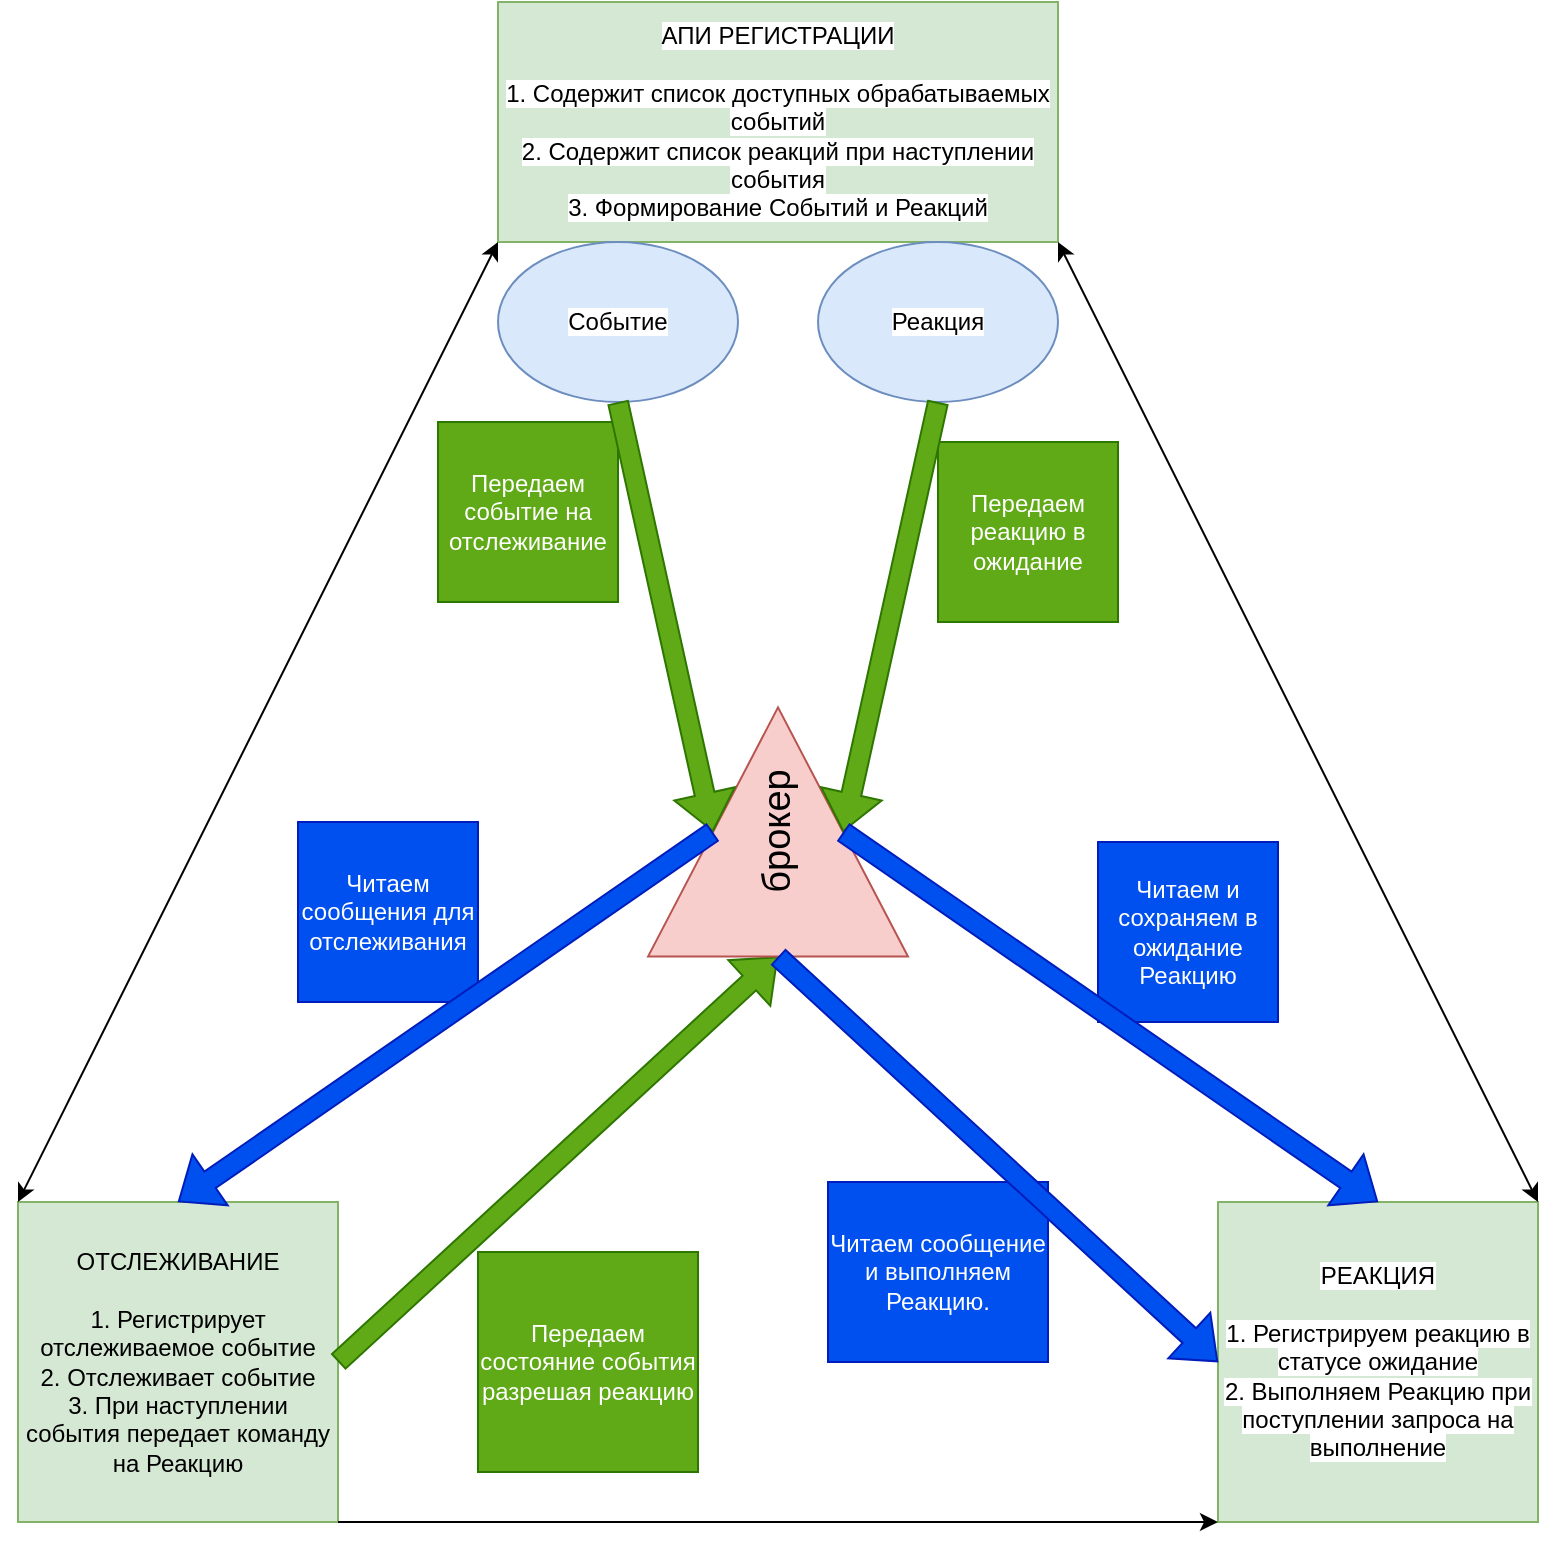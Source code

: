 <mxfile version="16.5.1" type="device" pages="2"><diagram id="Ajz_NdzMeA2fBde56Quy" name="GeneralScheme"><mxGraphModel dx="1088" dy="891" grid="1" gridSize="10" guides="1" tooltips="1" connect="1" arrows="1" fold="1" page="1" pageScale="1" pageWidth="850" pageHeight="1100" math="0" shadow="0"><root><mxCell id="0"/><mxCell id="1" parent="0"/><mxCell id="5z1LI2eh-l5vAGbPfDL9-1" value="&lt;font color=&quot;#000000&quot; style=&quot;background-color: rgb(255 , 255 , 255)&quot;&gt;АПИ РЕГИСТРАЦИИ&lt;br&gt;&lt;br&gt;1. Содержит список доступных обрабатываемых событий&lt;br&gt;2. Содержит список реакций при наступлении события&lt;br&gt;3. Формирование Событий и Реакций&lt;/font&gt;" style="rounded=0;whiteSpace=wrap;html=1;fillColor=#d5e8d4;strokeColor=#82b366;" parent="1" vertex="1"><mxGeometry x="280" y="40" width="280" height="120" as="geometry"/></mxCell><mxCell id="5z1LI2eh-l5vAGbPfDL9-4" value="&lt;font color=&quot;#000000&quot;&gt;ОТСЛЕЖИВАНИЕ&lt;br&gt;&lt;br&gt;1. Регистрирует отслеживаемое событие&lt;br&gt;2. Отслеживает событие&lt;br&gt;3. При наступлении события передает команду на Реакцию&lt;/font&gt;" style="rounded=0;whiteSpace=wrap;html=1;fillColor=#d5e8d4;strokeColor=#82b366;" parent="1" vertex="1"><mxGeometry x="40" y="640" width="160" height="160" as="geometry"/></mxCell><mxCell id="5z1LI2eh-l5vAGbPfDL9-5" value="&lt;font color=&quot;#000000&quot; style=&quot;background-color: rgb(255 , 255 , 255)&quot;&gt;Событие&lt;/font&gt;" style="ellipse;whiteSpace=wrap;html=1;fillColor=#dae8fc;strokeColor=#6c8ebf;" parent="1" vertex="1"><mxGeometry x="280" y="160" width="120" height="80" as="geometry"/></mxCell><mxCell id="5z1LI2eh-l5vAGbPfDL9-6" value="&lt;font color=&quot;#000000&quot; style=&quot;background-color: rgb(255 , 255 , 255)&quot;&gt;Реакция&lt;/font&gt;" style="ellipse;whiteSpace=wrap;html=1;fillColor=#dae8fc;strokeColor=#6c8ebf;" parent="1" vertex="1"><mxGeometry x="440" y="160" width="120" height="80" as="geometry"/></mxCell><mxCell id="5z1LI2eh-l5vAGbPfDL9-7" value="&lt;font color=&quot;#000000&quot; style=&quot;background-color: rgb(255 , 255 , 255)&quot;&gt;РЕАКЦИЯ&lt;br&gt;&lt;br&gt;1. Регистрируем реакцию в статусе ожидание&lt;br&gt;2. Выполняем Реакцию при поступлении запроса на выполнение&lt;/font&gt;" style="whiteSpace=wrap;html=1;aspect=fixed;fillColor=#d5e8d4;strokeColor=#82b366;" parent="1" vertex="1"><mxGeometry x="640" y="640" width="160" height="160" as="geometry"/></mxCell><mxCell id="5z1LI2eh-l5vAGbPfDL9-23" value="" style="shape=flexArrow;endArrow=classic;html=1;rounded=0;fillColor=#60a917;strokeColor=#2D7600;exitX=1;exitY=0.5;exitDx=0;exitDy=0;entryX=0;entryY=0.5;entryDx=0;entryDy=0;" parent="1" source="5z1LI2eh-l5vAGbPfDL9-4" target="Q0uTmhkglHEkS_a0Hzys-9" edge="1"><mxGeometry width="50" height="50" relative="1" as="geometry"><mxPoint x="200" y="650" as="sourcePoint"/><mxPoint x="371.716" y="468.284" as="targetPoint"/><Array as="points"/></mxGeometry></mxCell><mxCell id="5z1LI2eh-l5vAGbPfDL9-26" value="Передаем состояние события разрешая реакцию" style="text;html=1;strokeColor=#2D7600;fillColor=#60a917;align=center;verticalAlign=middle;whiteSpace=wrap;rounded=0;fontColor=#ffffff;" parent="1" vertex="1"><mxGeometry x="270" y="665" width="110" height="110" as="geometry"/></mxCell><mxCell id="5z1LI2eh-l5vAGbPfDL9-27" value="Читаем сообщение и выполняем Реакцию." style="text;html=1;strokeColor=#001DBC;fillColor=#0050ef;align=center;verticalAlign=middle;whiteSpace=wrap;rounded=0;fontColor=#ffffff;" parent="1" vertex="1"><mxGeometry x="445" y="630" width="110" height="90" as="geometry"/></mxCell><mxCell id="5z1LI2eh-l5vAGbPfDL9-30" value="Передаем событие на отслеживание" style="text;html=1;strokeColor=#2D7600;fillColor=#60a917;align=center;verticalAlign=middle;whiteSpace=wrap;rounded=0;fontColor=#ffffff;" parent="1" vertex="1"><mxGeometry x="250" y="250" width="90" height="90" as="geometry"/></mxCell><mxCell id="5z1LI2eh-l5vAGbPfDL9-31" value="Передаем реакцию в ожидание" style="text;html=1;strokeColor=#2D7600;fillColor=#60a917;align=center;verticalAlign=middle;whiteSpace=wrap;rounded=0;fontColor=#ffffff;" parent="1" vertex="1"><mxGeometry x="500" y="260" width="90" height="90" as="geometry"/></mxCell><mxCell id="5z1LI2eh-l5vAGbPfDL9-34" value="Читаем сообщения для отслеживания" style="text;html=1;strokeColor=#001DBC;fillColor=#0050ef;align=center;verticalAlign=middle;whiteSpace=wrap;rounded=0;fontColor=#ffffff;" parent="1" vertex="1"><mxGeometry x="180" y="450" width="90" height="90" as="geometry"/></mxCell><mxCell id="5z1LI2eh-l5vAGbPfDL9-35" value="Читаем и сохраняем в ожидание Реакцию" style="text;html=1;strokeColor=#001DBC;fillColor=#0050ef;align=center;verticalAlign=middle;whiteSpace=wrap;rounded=0;fontColor=#ffffff;" parent="1" vertex="1"><mxGeometry x="580" y="460" width="90" height="90" as="geometry"/></mxCell><mxCell id="Q0uTmhkglHEkS_a0Hzys-5" value="" style="endArrow=classic;html=1;rounded=0;exitX=1;exitY=1;exitDx=0;exitDy=0;entryX=0;entryY=1;entryDx=0;entryDy=0;" parent="1" source="5z1LI2eh-l5vAGbPfDL9-4" target="5z1LI2eh-l5vAGbPfDL9-7" edge="1"><mxGeometry width="50" height="50" relative="1" as="geometry"><mxPoint x="400" y="600" as="sourcePoint"/><mxPoint x="450" y="550" as="targetPoint"/></mxGeometry></mxCell><mxCell id="Q0uTmhkglHEkS_a0Hzys-6" value="" style="endArrow=classic;startArrow=classic;html=1;rounded=0;entryX=1;entryY=1;entryDx=0;entryDy=0;exitX=1;exitY=0;exitDx=0;exitDy=0;" parent="1" source="5z1LI2eh-l5vAGbPfDL9-7" target="5z1LI2eh-l5vAGbPfDL9-1" edge="1"><mxGeometry width="50" height="50" relative="1" as="geometry"><mxPoint x="400" y="600" as="sourcePoint"/><mxPoint x="450" y="550" as="targetPoint"/></mxGeometry></mxCell><mxCell id="Q0uTmhkglHEkS_a0Hzys-7" value="" style="endArrow=classic;startArrow=classic;html=1;rounded=0;exitX=0;exitY=0;exitDx=0;exitDy=0;entryX=0;entryY=1;entryDx=0;entryDy=0;" parent="1" source="5z1LI2eh-l5vAGbPfDL9-4" target="5z1LI2eh-l5vAGbPfDL9-1" edge="1"><mxGeometry width="50" height="50" relative="1" as="geometry"><mxPoint x="400" y="600" as="sourcePoint"/><mxPoint x="450" y="550" as="targetPoint"/></mxGeometry></mxCell><mxCell id="Q0uTmhkglHEkS_a0Hzys-9" value="&lt;font style=&quot;font-size: 19px&quot;&gt;брокер&lt;/font&gt;" style="triangle;whiteSpace=wrap;html=1;rotation=-90;fillColor=#f8cecc;strokeColor=#b85450;" parent="1" vertex="1"><mxGeometry x="357.7" y="390" width="124.6" height="130" as="geometry"/></mxCell><mxCell id="Q0uTmhkglHEkS_a0Hzys-15" value="" style="shape=flexArrow;endArrow=classic;html=1;rounded=0;fontSize=12;exitX=0.5;exitY=1;exitDx=0;exitDy=0;entryX=0.5;entryY=0;entryDx=0;entryDy=0;fillColor=#60a917;strokeColor=#2D7600;" parent="1" source="5z1LI2eh-l5vAGbPfDL9-5" target="Q0uTmhkglHEkS_a0Hzys-9" edge="1"><mxGeometry width="50" height="50" relative="1" as="geometry"><mxPoint x="400" y="570" as="sourcePoint"/><mxPoint x="450" y="520" as="targetPoint"/></mxGeometry></mxCell><mxCell id="Q0uTmhkglHEkS_a0Hzys-16" value="" style="shape=flexArrow;endArrow=classic;html=1;rounded=0;fontSize=12;entryX=0.5;entryY=0;entryDx=0;entryDy=0;exitX=0.5;exitY=0;exitDx=0;exitDy=0;fillColor=#0050ef;strokeColor=#001DBC;" parent="1" source="Q0uTmhkglHEkS_a0Hzys-9" target="5z1LI2eh-l5vAGbPfDL9-4" edge="1"><mxGeometry width="50" height="50" relative="1" as="geometry"><mxPoint x="400" y="570" as="sourcePoint"/><mxPoint x="450" y="520" as="targetPoint"/></mxGeometry></mxCell><mxCell id="Q0uTmhkglHEkS_a0Hzys-17" value="" style="shape=flexArrow;endArrow=classic;html=1;rounded=0;fontSize=12;entryX=0;entryY=0.5;entryDx=0;entryDy=0;exitX=0;exitY=0.5;exitDx=0;exitDy=0;fillColor=#0050ef;strokeColor=#001DBC;" parent="1" source="Q0uTmhkglHEkS_a0Hzys-9" target="5z1LI2eh-l5vAGbPfDL9-7" edge="1"><mxGeometry width="50" height="50" relative="1" as="geometry"><mxPoint x="400" y="570" as="sourcePoint"/><mxPoint x="450" y="520" as="targetPoint"/></mxGeometry></mxCell><mxCell id="Q0uTmhkglHEkS_a0Hzys-18" value="" style="shape=flexArrow;endArrow=classic;html=1;rounded=0;fontSize=12;exitX=0.5;exitY=1;exitDx=0;exitDy=0;entryX=0.5;entryY=1;entryDx=0;entryDy=0;fillColor=#60a917;strokeColor=#2D7600;" parent="1" source="5z1LI2eh-l5vAGbPfDL9-6" target="Q0uTmhkglHEkS_a0Hzys-9" edge="1"><mxGeometry width="50" height="50" relative="1" as="geometry"><mxPoint x="400" y="570" as="sourcePoint"/><mxPoint x="450" y="520" as="targetPoint"/></mxGeometry></mxCell><mxCell id="Q0uTmhkglHEkS_a0Hzys-19" value="" style="shape=flexArrow;endArrow=classic;html=1;rounded=0;fontSize=12;exitX=0.5;exitY=1;exitDx=0;exitDy=0;entryX=0.5;entryY=0;entryDx=0;entryDy=0;fillColor=#0050ef;strokeColor=#001DBC;" parent="1" source="Q0uTmhkglHEkS_a0Hzys-9" target="5z1LI2eh-l5vAGbPfDL9-7" edge="1"><mxGeometry width="50" height="50" relative="1" as="geometry"><mxPoint x="400" y="570" as="sourcePoint"/><mxPoint x="450" y="520" as="targetPoint"/></mxGeometry></mxCell></root></mxGraphModel></diagram><diagram id="mWMxxhoCgGvJr3cbjYZB" name="EntityScheme"><mxGraphModel dx="1088" dy="891" grid="1" gridSize="10" guides="1" tooltips="1" connect="1" arrows="1" fold="1" page="1" pageScale="1" pageWidth="850" pageHeight="1100" math="0" shadow="0"><root><mxCell id="adki7hNmwUILe6hx_raT-0"/><mxCell id="adki7hNmwUILe6hx_raT-1" parent="adki7hNmwUILe6hx_raT-0"/><mxCell id="adki7hNmwUILe6hx_raT-15" value="CaseEvent" style="shape=table;startSize=30;container=1;collapsible=1;childLayout=tableLayout;fixedRows=1;rowLines=0;fontStyle=1;align=center;resizeLast=1;" parent="adki7hNmwUILe6hx_raT-1" vertex="1"><mxGeometry x="80" y="160" width="160" height="180" as="geometry"/></mxCell><mxCell id="adki7hNmwUILe6hx_raT-16" value="" style="shape=partialRectangle;collapsible=0;dropTarget=0;pointerEvents=0;fillColor=none;points=[[0,0.5],[1,0.5]];portConstraint=eastwest;top=0;left=0;right=0;bottom=1;" parent="adki7hNmwUILe6hx_raT-15" vertex="1"><mxGeometry y="30" width="160" height="30" as="geometry"/></mxCell><mxCell id="adki7hNmwUILe6hx_raT-17" value="PK" style="shape=partialRectangle;overflow=hidden;connectable=0;fillColor=none;top=0;left=0;bottom=0;right=0;fontStyle=1;" parent="adki7hNmwUILe6hx_raT-16" vertex="1"><mxGeometry width="30" height="30" as="geometry"><mxRectangle width="30" height="30" as="alternateBounds"/></mxGeometry></mxCell><mxCell id="adki7hNmwUILe6hx_raT-18" value="ID" style="shape=partialRectangle;overflow=hidden;connectable=0;fillColor=none;top=0;left=0;bottom=0;right=0;align=left;spacingLeft=6;fontStyle=5;" parent="adki7hNmwUILe6hx_raT-16" vertex="1"><mxGeometry x="30" width="130" height="30" as="geometry"><mxRectangle width="130" height="30" as="alternateBounds"/></mxGeometry></mxCell><mxCell id="adki7hNmwUILe6hx_raT-19" value="" style="shape=partialRectangle;collapsible=0;dropTarget=0;pointerEvents=0;fillColor=none;points=[[0,0.5],[1,0.5]];portConstraint=eastwest;top=0;left=0;right=0;bottom=0;" parent="adki7hNmwUILe6hx_raT-15" vertex="1"><mxGeometry y="60" width="160" height="30" as="geometry"/></mxCell><mxCell id="adki7hNmwUILe6hx_raT-20" value="FK" style="shape=partialRectangle;overflow=hidden;connectable=0;fillColor=none;top=0;left=0;bottom=0;right=0;" parent="adki7hNmwUILe6hx_raT-19" vertex="1"><mxGeometry width="30" height="30" as="geometry"><mxRectangle width="30" height="30" as="alternateBounds"/></mxGeometry></mxCell><mxCell id="adki7hNmwUILe6hx_raT-21" value="useCasesId" style="shape=partialRectangle;overflow=hidden;connectable=0;fillColor=none;top=0;left=0;bottom=0;right=0;align=left;spacingLeft=6;" parent="adki7hNmwUILe6hx_raT-19" vertex="1"><mxGeometry x="30" width="130" height="30" as="geometry"><mxRectangle width="130" height="30" as="alternateBounds"/></mxGeometry></mxCell><mxCell id="4VtGU2zhJusIY1CEdCs7-12" value="" style="shape=partialRectangle;collapsible=0;dropTarget=0;pointerEvents=0;fillColor=none;points=[[0,0.5],[1,0.5]];portConstraint=eastwest;top=0;left=0;right=0;bottom=0;" parent="adki7hNmwUILe6hx_raT-15" vertex="1"><mxGeometry y="90" width="160" height="30" as="geometry"/></mxCell><mxCell id="4VtGU2zhJusIY1CEdCs7-13" value="" style="shape=partialRectangle;overflow=hidden;connectable=0;fillColor=none;top=0;left=0;bottom=0;right=0;" parent="4VtGU2zhJusIY1CEdCs7-12" vertex="1"><mxGeometry width="30" height="30" as="geometry"><mxRectangle width="30" height="30" as="alternateBounds"/></mxGeometry></mxCell><mxCell id="4VtGU2zhJusIY1CEdCs7-14" value="Name" style="shape=partialRectangle;overflow=hidden;connectable=0;fillColor=none;top=0;left=0;bottom=0;right=0;align=left;spacingLeft=6;" parent="4VtGU2zhJusIY1CEdCs7-12" vertex="1"><mxGeometry x="30" width="130" height="30" as="geometry"><mxRectangle width="130" height="30" as="alternateBounds"/></mxGeometry></mxCell><mxCell id="4VtGU2zhJusIY1CEdCs7-6" value="" style="shape=partialRectangle;collapsible=0;dropTarget=0;pointerEvents=0;fillColor=none;points=[[0,0.5],[1,0.5]];portConstraint=eastwest;top=0;left=0;right=0;bottom=0;" parent="adki7hNmwUILe6hx_raT-15" vertex="1"><mxGeometry y="120" width="160" height="30" as="geometry"/></mxCell><mxCell id="4VtGU2zhJusIY1CEdCs7-7" value="" style="shape=partialRectangle;overflow=hidden;connectable=0;fillColor=none;top=0;left=0;bottom=0;right=0;" parent="4VtGU2zhJusIY1CEdCs7-6" vertex="1"><mxGeometry width="30" height="30" as="geometry"><mxRectangle width="30" height="30" as="alternateBounds"/></mxGeometry></mxCell><mxCell id="4VtGU2zhJusIY1CEdCs7-8" value="idSource" style="shape=partialRectangle;overflow=hidden;connectable=0;fillColor=none;top=0;left=0;bottom=0;right=0;align=left;spacingLeft=6;" parent="4VtGU2zhJusIY1CEdCs7-6" vertex="1"><mxGeometry x="30" width="130" height="30" as="geometry"><mxRectangle width="130" height="30" as="alternateBounds"/></mxGeometry></mxCell><mxCell id="4VtGU2zhJusIY1CEdCs7-9" value="" style="shape=partialRectangle;collapsible=0;dropTarget=0;pointerEvents=0;fillColor=none;points=[[0,0.5],[1,0.5]];portConstraint=eastwest;top=0;left=0;right=0;bottom=0;" parent="adki7hNmwUILe6hx_raT-15" vertex="1"><mxGeometry y="150" width="160" height="30" as="geometry"/></mxCell><mxCell id="4VtGU2zhJusIY1CEdCs7-10" value="" style="shape=partialRectangle;overflow=hidden;connectable=0;fillColor=none;top=0;left=0;bottom=0;right=0;" parent="4VtGU2zhJusIY1CEdCs7-9" vertex="1"><mxGeometry width="30" height="30" as="geometry"><mxRectangle width="30" height="30" as="alternateBounds"/></mxGeometry></mxCell><mxCell id="4VtGU2zhJusIY1CEdCs7-11" value="idRules" style="shape=partialRectangle;overflow=hidden;connectable=0;fillColor=none;top=0;left=0;bottom=0;right=0;align=left;spacingLeft=6;" parent="4VtGU2zhJusIY1CEdCs7-9" vertex="1"><mxGeometry x="30" width="130" height="30" as="geometry"><mxRectangle width="130" height="30" as="alternateBounds"/></mxGeometry></mxCell><mxCell id="adki7hNmwUILe6hx_raT-25" value="CaseReaction" style="shape=table;startSize=30;container=1;collapsible=1;childLayout=tableLayout;fixedRows=1;rowLines=0;fontStyle=1;align=center;resizeLast=1;" parent="adki7hNmwUILe6hx_raT-1" vertex="1"><mxGeometry x="600" y="160" width="160" height="120" as="geometry"/></mxCell><mxCell id="adki7hNmwUILe6hx_raT-26" value="" style="shape=partialRectangle;collapsible=0;dropTarget=0;pointerEvents=0;fillColor=none;points=[[0,0.5],[1,0.5]];portConstraint=eastwest;top=0;left=0;right=0;bottom=1;" parent="adki7hNmwUILe6hx_raT-25" vertex="1"><mxGeometry y="30" width="160" height="30" as="geometry"/></mxCell><mxCell id="adki7hNmwUILe6hx_raT-27" value="PK" style="shape=partialRectangle;overflow=hidden;connectable=0;fillColor=none;top=0;left=0;bottom=0;right=0;fontStyle=1;" parent="adki7hNmwUILe6hx_raT-26" vertex="1"><mxGeometry width="30" height="30" as="geometry"><mxRectangle width="30" height="30" as="alternateBounds"/></mxGeometry></mxCell><mxCell id="adki7hNmwUILe6hx_raT-28" value="ID" style="shape=partialRectangle;overflow=hidden;connectable=0;fillColor=none;top=0;left=0;bottom=0;right=0;align=left;spacingLeft=6;fontStyle=5;" parent="adki7hNmwUILe6hx_raT-26" vertex="1"><mxGeometry x="30" width="130" height="30" as="geometry"><mxRectangle width="130" height="30" as="alternateBounds"/></mxGeometry></mxCell><mxCell id="4VtGU2zhJusIY1CEdCs7-15" value="" style="shape=partialRectangle;collapsible=0;dropTarget=0;pointerEvents=0;fillColor=none;points=[[0,0.5],[1,0.5]];portConstraint=eastwest;top=0;left=0;right=0;bottom=1;" parent="adki7hNmwUILe6hx_raT-25" vertex="1"><mxGeometry y="60" width="160" height="30" as="geometry"/></mxCell><mxCell id="4VtGU2zhJusIY1CEdCs7-16" value="FK" style="shape=partialRectangle;overflow=hidden;connectable=0;fillColor=none;top=0;left=0;bottom=0;right=0;fontStyle=1;" parent="4VtGU2zhJusIY1CEdCs7-15" vertex="1"><mxGeometry width="30" height="30" as="geometry"><mxRectangle width="30" height="30" as="alternateBounds"/></mxGeometry></mxCell><mxCell id="4VtGU2zhJusIY1CEdCs7-17" value="useCasesId" style="shape=partialRectangle;overflow=hidden;connectable=0;fillColor=none;top=0;left=0;bottom=0;right=0;align=left;spacingLeft=6;fontStyle=5;" parent="4VtGU2zhJusIY1CEdCs7-15" vertex="1"><mxGeometry x="30" width="130" height="30" as="geometry"><mxRectangle width="130" height="30" as="alternateBounds"/></mxGeometry></mxCell><mxCell id="adki7hNmwUILe6hx_raT-29" value="" style="shape=partialRectangle;collapsible=0;dropTarget=0;pointerEvents=0;fillColor=none;points=[[0,0.5],[1,0.5]];portConstraint=eastwest;top=0;left=0;right=0;bottom=0;" parent="adki7hNmwUILe6hx_raT-25" vertex="1"><mxGeometry y="90" width="160" height="30" as="geometry"/></mxCell><mxCell id="adki7hNmwUILe6hx_raT-30" value="" style="shape=partialRectangle;overflow=hidden;connectable=0;fillColor=none;top=0;left=0;bottom=0;right=0;" parent="adki7hNmwUILe6hx_raT-29" vertex="1"><mxGeometry width="30" height="30" as="geometry"><mxRectangle width="30" height="30" as="alternateBounds"/></mxGeometry></mxCell><mxCell id="adki7hNmwUILe6hx_raT-31" value="Name" style="shape=partialRectangle;overflow=hidden;connectable=0;fillColor=none;top=0;left=0;bottom=0;right=0;align=left;spacingLeft=6;" parent="adki7hNmwUILe6hx_raT-29" vertex="1"><mxGeometry x="30" width="130" height="30" as="geometry"><mxRectangle width="130" height="30" as="alternateBounds"/></mxGeometry></mxCell><mxCell id="adki7hNmwUILe6hx_raT-64" value="EmailRules" style="shape=table;startSize=30;container=1;collapsible=1;childLayout=tableLayout;fixedRows=1;rowLines=0;fontStyle=1;align=center;resizeLast=1;" parent="adki7hNmwUILe6hx_raT-1" vertex="1"><mxGeometry y="600" width="160" height="280" as="geometry"/></mxCell><mxCell id="adki7hNmwUILe6hx_raT-65" value="" style="shape=tableRow;horizontal=0;startSize=0;swimlaneHead=0;swimlaneBody=0;fillColor=none;collapsible=0;dropTarget=0;points=[[0,0.5],[1,0.5]];portConstraint=eastwest;top=0;left=0;right=0;bottom=1;" parent="adki7hNmwUILe6hx_raT-64" vertex="1"><mxGeometry y="30" width="160" height="30" as="geometry"/></mxCell><mxCell id="adki7hNmwUILe6hx_raT-66" value="PK" style="shape=partialRectangle;connectable=0;fillColor=none;top=0;left=0;bottom=0;right=0;fontStyle=1;overflow=hidden;" parent="adki7hNmwUILe6hx_raT-65" vertex="1"><mxGeometry width="30" height="30" as="geometry"><mxRectangle width="30" height="30" as="alternateBounds"/></mxGeometry></mxCell><mxCell id="adki7hNmwUILe6hx_raT-67" value="ID" style="shape=partialRectangle;connectable=0;fillColor=none;top=0;left=0;bottom=0;right=0;align=left;spacingLeft=6;fontStyle=5;overflow=hidden;" parent="adki7hNmwUILe6hx_raT-65" vertex="1"><mxGeometry x="30" width="130" height="30" as="geometry"><mxRectangle width="130" height="30" as="alternateBounds"/></mxGeometry></mxCell><mxCell id="adki7hNmwUILe6hx_raT-68" value="" style="shape=tableRow;horizontal=0;startSize=0;swimlaneHead=0;swimlaneBody=0;fillColor=none;collapsible=0;dropTarget=0;points=[[0,0.5],[1,0.5]];portConstraint=eastwest;top=0;left=0;right=0;bottom=0;" parent="adki7hNmwUILe6hx_raT-64" vertex="1"><mxGeometry y="60" width="160" height="30" as="geometry"/></mxCell><mxCell id="adki7hNmwUILe6hx_raT-69" value="" style="shape=partialRectangle;connectable=0;fillColor=none;top=0;left=0;bottom=0;right=0;editable=1;overflow=hidden;" parent="adki7hNmwUILe6hx_raT-68" vertex="1"><mxGeometry width="30" height="30" as="geometry"><mxRectangle width="30" height="30" as="alternateBounds"/></mxGeometry></mxCell><mxCell id="adki7hNmwUILe6hx_raT-70" value="address" style="shape=partialRectangle;connectable=0;fillColor=none;top=0;left=0;bottom=0;right=0;align=left;spacingLeft=6;overflow=hidden;" parent="adki7hNmwUILe6hx_raT-68" vertex="1"><mxGeometry x="30" width="130" height="30" as="geometry"><mxRectangle width="130" height="30" as="alternateBounds"/></mxGeometry></mxCell><mxCell id="adki7hNmwUILe6hx_raT-71" value="" style="shape=tableRow;horizontal=0;startSize=0;swimlaneHead=0;swimlaneBody=0;fillColor=none;collapsible=0;dropTarget=0;points=[[0,0.5],[1,0.5]];portConstraint=eastwest;top=0;left=0;right=0;bottom=0;" parent="adki7hNmwUILe6hx_raT-64" vertex="1"><mxGeometry y="90" width="160" height="30" as="geometry"/></mxCell><mxCell id="adki7hNmwUILe6hx_raT-72" value="" style="shape=partialRectangle;connectable=0;fillColor=none;top=0;left=0;bottom=0;right=0;editable=1;overflow=hidden;" parent="adki7hNmwUILe6hx_raT-71" vertex="1"><mxGeometry width="30" height="30" as="geometry"><mxRectangle width="30" height="30" as="alternateBounds"/></mxGeometry></mxCell><mxCell id="adki7hNmwUILe6hx_raT-73" value="copy" style="shape=partialRectangle;connectable=0;fillColor=none;top=0;left=0;bottom=0;right=0;align=left;spacingLeft=6;overflow=hidden;" parent="adki7hNmwUILe6hx_raT-71" vertex="1"><mxGeometry x="30" width="130" height="30" as="geometry"><mxRectangle width="130" height="30" as="alternateBounds"/></mxGeometry></mxCell><mxCell id="adki7hNmwUILe6hx_raT-74" value="" style="shape=tableRow;horizontal=0;startSize=0;swimlaneHead=0;swimlaneBody=0;fillColor=none;collapsible=0;dropTarget=0;points=[[0,0.5],[1,0.5]];portConstraint=eastwest;top=0;left=0;right=0;bottom=0;" parent="adki7hNmwUILe6hx_raT-64" vertex="1"><mxGeometry y="120" width="160" height="30" as="geometry"/></mxCell><mxCell id="adki7hNmwUILe6hx_raT-75" value="" style="shape=partialRectangle;connectable=0;fillColor=none;top=0;left=0;bottom=0;right=0;editable=1;overflow=hidden;" parent="adki7hNmwUILe6hx_raT-74" vertex="1"><mxGeometry width="30" height="30" as="geometry"><mxRectangle width="30" height="30" as="alternateBounds"/></mxGeometry></mxCell><mxCell id="adki7hNmwUILe6hx_raT-76" value="subject" style="shape=partialRectangle;connectable=0;fillColor=none;top=0;left=0;bottom=0;right=0;align=left;spacingLeft=6;overflow=hidden;" parent="adki7hNmwUILe6hx_raT-74" vertex="1"><mxGeometry x="30" width="130" height="30" as="geometry"><mxRectangle width="130" height="30" as="alternateBounds"/></mxGeometry></mxCell><mxCell id="adki7hNmwUILe6hx_raT-77" value="" style="shape=tableRow;horizontal=0;startSize=0;swimlaneHead=0;swimlaneBody=0;fillColor=none;collapsible=0;dropTarget=0;points=[[0,0.5],[1,0.5]];portConstraint=eastwest;top=0;left=0;right=0;bottom=0;" parent="adki7hNmwUILe6hx_raT-64" vertex="1"><mxGeometry y="150" width="160" height="30" as="geometry"/></mxCell><mxCell id="adki7hNmwUILe6hx_raT-78" value="" style="shape=partialRectangle;connectable=0;fillColor=none;top=0;left=0;bottom=0;right=0;editable=1;overflow=hidden;" parent="adki7hNmwUILe6hx_raT-77" vertex="1"><mxGeometry width="30" height="30" as="geometry"><mxRectangle width="30" height="30" as="alternateBounds"/></mxGeometry></mxCell><mxCell id="adki7hNmwUILe6hx_raT-79" value="body" style="shape=partialRectangle;connectable=0;fillColor=none;top=0;left=0;bottom=0;right=0;align=left;spacingLeft=6;overflow=hidden;" parent="adki7hNmwUILe6hx_raT-77" vertex="1"><mxGeometry x="30" width="130" height="30" as="geometry"><mxRectangle width="130" height="30" as="alternateBounds"/></mxGeometry></mxCell><mxCell id="adki7hNmwUILe6hx_raT-80" value="" style="shape=tableRow;horizontal=0;startSize=0;swimlaneHead=0;swimlaneBody=0;fillColor=none;collapsible=0;dropTarget=0;points=[[0,0.5],[1,0.5]];portConstraint=eastwest;top=0;left=0;right=0;bottom=0;" parent="adki7hNmwUILe6hx_raT-64" vertex="1"><mxGeometry y="180" width="160" height="30" as="geometry"/></mxCell><mxCell id="adki7hNmwUILe6hx_raT-81" value="" style="shape=partialRectangle;connectable=0;fillColor=none;top=0;left=0;bottom=0;right=0;editable=1;overflow=hidden;" parent="adki7hNmwUILe6hx_raT-80" vertex="1"><mxGeometry width="30" height="30" as="geometry"><mxRectangle width="30" height="30" as="alternateBounds"/></mxGeometry></mxCell><mxCell id="adki7hNmwUILe6hx_raT-82" value="attachment" style="shape=partialRectangle;connectable=0;fillColor=none;top=0;left=0;bottom=0;right=0;align=left;spacingLeft=6;overflow=hidden;" parent="adki7hNmwUILe6hx_raT-80" vertex="1"><mxGeometry x="30" width="130" height="30" as="geometry"><mxRectangle width="130" height="30" as="alternateBounds"/></mxGeometry></mxCell><mxCell id="adki7hNmwUILe6hx_raT-83" value="" style="shape=tableRow;horizontal=0;startSize=0;swimlaneHead=0;swimlaneBody=0;fillColor=none;collapsible=0;dropTarget=0;points=[[0,0.5],[1,0.5]];portConstraint=eastwest;top=0;left=0;right=0;bottom=0;" parent="adki7hNmwUILe6hx_raT-64" vertex="1"><mxGeometry y="210" width="160" height="30" as="geometry"/></mxCell><mxCell id="adki7hNmwUILe6hx_raT-84" value="" style="shape=partialRectangle;connectable=0;fillColor=none;top=0;left=0;bottom=0;right=0;editable=1;overflow=hidden;" parent="adki7hNmwUILe6hx_raT-83" vertex="1"><mxGeometry width="30" height="30" as="geometry"><mxRectangle width="30" height="30" as="alternateBounds"/></mxGeometry></mxCell><mxCell id="adki7hNmwUILe6hx_raT-85" value="outgoing" style="shape=partialRectangle;connectable=0;fillColor=none;top=0;left=0;bottom=0;right=0;align=left;spacingLeft=6;overflow=hidden;" parent="adki7hNmwUILe6hx_raT-83" vertex="1"><mxGeometry x="30" width="130" height="30" as="geometry"><mxRectangle width="130" height="30" as="alternateBounds"/></mxGeometry></mxCell><mxCell id="E585dUale0f-F2ETNO1C-1" value="" style="shape=tableRow;horizontal=0;startSize=0;swimlaneHead=0;swimlaneBody=0;fillColor=none;collapsible=0;dropTarget=0;points=[[0,0.5],[1,0.5]];portConstraint=eastwest;top=0;left=0;right=0;bottom=0;" parent="adki7hNmwUILe6hx_raT-64" vertex="1"><mxGeometry y="240" width="160" height="30" as="geometry"/></mxCell><mxCell id="E585dUale0f-F2ETNO1C-2" value="" style="shape=partialRectangle;connectable=0;fillColor=none;top=0;left=0;bottom=0;right=0;editable=1;overflow=hidden;" parent="E585dUale0f-F2ETNO1C-1" vertex="1"><mxGeometry width="30" height="30" as="geometry"><mxRectangle width="30" height="30" as="alternateBounds"/></mxGeometry></mxCell><mxCell id="E585dUale0f-F2ETNO1C-3" value="access" style="shape=partialRectangle;connectable=0;fillColor=none;top=0;left=0;bottom=0;right=0;align=left;spacingLeft=6;overflow=hidden;" parent="E585dUale0f-F2ETNO1C-1" vertex="1"><mxGeometry x="30" width="130" height="30" as="geometry"><mxRectangle width="130" height="30" as="alternateBounds"/></mxGeometry></mxCell><mxCell id="adki7hNmwUILe6hx_raT-86" value="SiteSource" style="shape=table;startSize=30;container=1;collapsible=1;childLayout=tableLayout;fixedRows=1;rowLines=0;fontStyle=1;align=center;resizeLast=1;" parent="adki7hNmwUILe6hx_raT-1" vertex="1"><mxGeometry x="200" y="360" width="160" height="100" as="geometry"/></mxCell><mxCell id="adki7hNmwUILe6hx_raT-87" value="" style="shape=tableRow;horizontal=0;startSize=0;swimlaneHead=0;swimlaneBody=0;fillColor=none;collapsible=0;dropTarget=0;points=[[0,0.5],[1,0.5]];portConstraint=eastwest;top=0;left=0;right=0;bottom=1;" parent="adki7hNmwUILe6hx_raT-86" vertex="1"><mxGeometry y="30" width="160" height="30" as="geometry"/></mxCell><mxCell id="adki7hNmwUILe6hx_raT-88" value="PK" style="shape=partialRectangle;connectable=0;fillColor=none;top=0;left=0;bottom=0;right=0;fontStyle=1;overflow=hidden;" parent="adki7hNmwUILe6hx_raT-87" vertex="1"><mxGeometry width="30" height="30" as="geometry"><mxRectangle width="30" height="30" as="alternateBounds"/></mxGeometry></mxCell><mxCell id="adki7hNmwUILe6hx_raT-89" value="ID" style="shape=partialRectangle;connectable=0;fillColor=none;top=0;left=0;bottom=0;right=0;align=left;spacingLeft=6;fontStyle=5;overflow=hidden;" parent="adki7hNmwUILe6hx_raT-87" vertex="1"><mxGeometry x="30" width="130" height="30" as="geometry"><mxRectangle width="130" height="30" as="alternateBounds"/></mxGeometry></mxCell><mxCell id="adki7hNmwUILe6hx_raT-90" value="" style="shape=tableRow;horizontal=0;startSize=0;swimlaneHead=0;swimlaneBody=0;fillColor=none;collapsible=0;dropTarget=0;points=[[0,0.5],[1,0.5]];portConstraint=eastwest;top=0;left=0;right=0;bottom=0;" parent="adki7hNmwUILe6hx_raT-86" vertex="1"><mxGeometry y="60" width="160" height="30" as="geometry"/></mxCell><mxCell id="adki7hNmwUILe6hx_raT-91" value="" style="shape=partialRectangle;connectable=0;fillColor=none;top=0;left=0;bottom=0;right=0;editable=1;overflow=hidden;" parent="adki7hNmwUILe6hx_raT-90" vertex="1"><mxGeometry width="30" height="30" as="geometry"><mxRectangle width="30" height="30" as="alternateBounds"/></mxGeometry></mxCell><mxCell id="adki7hNmwUILe6hx_raT-92" value="url" style="shape=partialRectangle;connectable=0;fillColor=none;top=0;left=0;bottom=0;right=0;align=left;spacingLeft=6;overflow=hidden;" parent="adki7hNmwUILe6hx_raT-90" vertex="1"><mxGeometry x="30" width="130" height="30" as="geometry"><mxRectangle width="130" height="30" as="alternateBounds"/></mxGeometry></mxCell><mxCell id="adki7hNmwUILe6hx_raT-93" value="EmailSource" style="shape=table;startSize=30;container=1;collapsible=1;childLayout=tableLayout;fixedRows=1;rowLines=0;fontStyle=1;align=center;resizeLast=1;" parent="adki7hNmwUILe6hx_raT-1" vertex="1"><mxGeometry y="360" width="160" height="190" as="geometry"/></mxCell><mxCell id="adki7hNmwUILe6hx_raT-94" value="" style="shape=tableRow;horizontal=0;startSize=0;swimlaneHead=0;swimlaneBody=0;fillColor=none;collapsible=0;dropTarget=0;points=[[0,0.5],[1,0.5]];portConstraint=eastwest;top=0;left=0;right=0;bottom=1;" parent="adki7hNmwUILe6hx_raT-93" vertex="1"><mxGeometry y="30" width="160" height="30" as="geometry"/></mxCell><mxCell id="adki7hNmwUILe6hx_raT-95" value="PK" style="shape=partialRectangle;connectable=0;fillColor=none;top=0;left=0;bottom=0;right=0;fontStyle=1;overflow=hidden;" parent="adki7hNmwUILe6hx_raT-94" vertex="1"><mxGeometry width="30" height="30" as="geometry"><mxRectangle width="30" height="30" as="alternateBounds"/></mxGeometry></mxCell><mxCell id="adki7hNmwUILe6hx_raT-96" value="ID" style="shape=partialRectangle;connectable=0;fillColor=none;top=0;left=0;bottom=0;right=0;align=left;spacingLeft=6;fontStyle=5;overflow=hidden;" parent="adki7hNmwUILe6hx_raT-94" vertex="1"><mxGeometry x="30" width="130" height="30" as="geometry"><mxRectangle width="130" height="30" as="alternateBounds"/></mxGeometry></mxCell><mxCell id="adki7hNmwUILe6hx_raT-97" value="" style="shape=tableRow;horizontal=0;startSize=0;swimlaneHead=0;swimlaneBody=0;fillColor=none;collapsible=0;dropTarget=0;points=[[0,0.5],[1,0.5]];portConstraint=eastwest;top=0;left=0;right=0;bottom=0;" parent="adki7hNmwUILe6hx_raT-93" vertex="1"><mxGeometry y="60" width="160" height="30" as="geometry"/></mxCell><mxCell id="adki7hNmwUILe6hx_raT-98" value="" style="shape=partialRectangle;connectable=0;fillColor=none;top=0;left=0;bottom=0;right=0;editable=1;overflow=hidden;" parent="adki7hNmwUILe6hx_raT-97" vertex="1"><mxGeometry width="30" height="30" as="geometry"><mxRectangle width="30" height="30" as="alternateBounds"/></mxGeometry></mxCell><mxCell id="adki7hNmwUILe6hx_raT-99" value="protocol" style="shape=partialRectangle;connectable=0;fillColor=none;top=0;left=0;bottom=0;right=0;align=left;spacingLeft=6;overflow=hidden;" parent="adki7hNmwUILe6hx_raT-97" vertex="1"><mxGeometry x="30" width="130" height="30" as="geometry"><mxRectangle width="130" height="30" as="alternateBounds"/></mxGeometry></mxCell><mxCell id="adki7hNmwUILe6hx_raT-100" value="" style="shape=tableRow;horizontal=0;startSize=0;swimlaneHead=0;swimlaneBody=0;fillColor=none;collapsible=0;dropTarget=0;points=[[0,0.5],[1,0.5]];portConstraint=eastwest;top=0;left=0;right=0;bottom=0;" parent="adki7hNmwUILe6hx_raT-93" vertex="1"><mxGeometry y="90" width="160" height="30" as="geometry"/></mxCell><mxCell id="adki7hNmwUILe6hx_raT-101" value="" style="shape=partialRectangle;connectable=0;fillColor=none;top=0;left=0;bottom=0;right=0;editable=1;overflow=hidden;" parent="adki7hNmwUILe6hx_raT-100" vertex="1"><mxGeometry width="30" height="30" as="geometry"><mxRectangle width="30" height="30" as="alternateBounds"/></mxGeometry></mxCell><mxCell id="adki7hNmwUILe6hx_raT-102" value="host" style="shape=partialRectangle;connectable=0;fillColor=none;top=0;left=0;bottom=0;right=0;align=left;spacingLeft=6;overflow=hidden;" parent="adki7hNmwUILe6hx_raT-100" vertex="1"><mxGeometry x="30" width="130" height="30" as="geometry"><mxRectangle width="130" height="30" as="alternateBounds"/></mxGeometry></mxCell><mxCell id="adki7hNmwUILe6hx_raT-103" value="" style="shape=tableRow;horizontal=0;startSize=0;swimlaneHead=0;swimlaneBody=0;fillColor=none;collapsible=0;dropTarget=0;points=[[0,0.5],[1,0.5]];portConstraint=eastwest;top=0;left=0;right=0;bottom=0;" parent="adki7hNmwUILe6hx_raT-93" vertex="1"><mxGeometry y="120" width="160" height="30" as="geometry"/></mxCell><mxCell id="adki7hNmwUILe6hx_raT-104" value="" style="shape=partialRectangle;connectable=0;fillColor=none;top=0;left=0;bottom=0;right=0;editable=1;overflow=hidden;" parent="adki7hNmwUILe6hx_raT-103" vertex="1"><mxGeometry width="30" height="30" as="geometry"><mxRectangle width="30" height="30" as="alternateBounds"/></mxGeometry></mxCell><mxCell id="adki7hNmwUILe6hx_raT-105" value="login" style="shape=partialRectangle;connectable=0;fillColor=none;top=0;left=0;bottom=0;right=0;align=left;spacingLeft=6;overflow=hidden;" parent="adki7hNmwUILe6hx_raT-103" vertex="1"><mxGeometry x="30" width="130" height="30" as="geometry"><mxRectangle width="130" height="30" as="alternateBounds"/></mxGeometry></mxCell><mxCell id="adki7hNmwUILe6hx_raT-106" value="" style="shape=tableRow;horizontal=0;startSize=0;swimlaneHead=0;swimlaneBody=0;fillColor=none;collapsible=0;dropTarget=0;points=[[0,0.5],[1,0.5]];portConstraint=eastwest;top=0;left=0;right=0;bottom=0;" parent="adki7hNmwUILe6hx_raT-93" vertex="1"><mxGeometry y="150" width="160" height="30" as="geometry"/></mxCell><mxCell id="adki7hNmwUILe6hx_raT-107" value="" style="shape=partialRectangle;connectable=0;fillColor=none;top=0;left=0;bottom=0;right=0;editable=1;overflow=hidden;" parent="adki7hNmwUILe6hx_raT-106" vertex="1"><mxGeometry width="30" height="30" as="geometry"><mxRectangle width="30" height="30" as="alternateBounds"/></mxGeometry></mxCell><mxCell id="adki7hNmwUILe6hx_raT-108" value="password" style="shape=partialRectangle;connectable=0;fillColor=none;top=0;left=0;bottom=0;right=0;align=left;spacingLeft=6;overflow=hidden;" parent="adki7hNmwUILe6hx_raT-106" vertex="1"><mxGeometry x="30" width="130" height="30" as="geometry"><mxRectangle width="130" height="30" as="alternateBounds"/></mxGeometry></mxCell><mxCell id="adki7hNmwUILe6hx_raT-109" value="SiteRules" style="shape=table;startSize=30;container=1;collapsible=1;childLayout=tableLayout;fixedRows=1;rowLines=0;fontStyle=1;align=center;resizeLast=1;" parent="adki7hNmwUILe6hx_raT-1" vertex="1"><mxGeometry x="200" y="600" width="160" height="100" as="geometry"/></mxCell><mxCell id="adki7hNmwUILe6hx_raT-110" value="" style="shape=tableRow;horizontal=0;startSize=0;swimlaneHead=0;swimlaneBody=0;fillColor=none;collapsible=0;dropTarget=0;points=[[0,0.5],[1,0.5]];portConstraint=eastwest;top=0;left=0;right=0;bottom=1;" parent="adki7hNmwUILe6hx_raT-109" vertex="1"><mxGeometry y="30" width="160" height="30" as="geometry"/></mxCell><mxCell id="adki7hNmwUILe6hx_raT-111" value="PK" style="shape=partialRectangle;connectable=0;fillColor=none;top=0;left=0;bottom=0;right=0;fontStyle=1;overflow=hidden;" parent="adki7hNmwUILe6hx_raT-110" vertex="1"><mxGeometry width="30" height="30" as="geometry"><mxRectangle width="30" height="30" as="alternateBounds"/></mxGeometry></mxCell><mxCell id="adki7hNmwUILe6hx_raT-112" value="ID" style="shape=partialRectangle;connectable=0;fillColor=none;top=0;left=0;bottom=0;right=0;align=left;spacingLeft=6;fontStyle=5;overflow=hidden;" parent="adki7hNmwUILe6hx_raT-110" vertex="1"><mxGeometry x="30" width="130" height="30" as="geometry"><mxRectangle width="130" height="30" as="alternateBounds"/></mxGeometry></mxCell><mxCell id="adki7hNmwUILe6hx_raT-113" value="" style="shape=tableRow;horizontal=0;startSize=0;swimlaneHead=0;swimlaneBody=0;fillColor=none;collapsible=0;dropTarget=0;points=[[0,0.5],[1,0.5]];portConstraint=eastwest;top=0;left=0;right=0;bottom=0;" parent="adki7hNmwUILe6hx_raT-109" vertex="1"><mxGeometry y="60" width="160" height="30" as="geometry"/></mxCell><mxCell id="adki7hNmwUILe6hx_raT-114" value="" style="shape=partialRectangle;connectable=0;fillColor=none;top=0;left=0;bottom=0;right=0;editable=1;overflow=hidden;" parent="adki7hNmwUILe6hx_raT-113" vertex="1"><mxGeometry width="30" height="30" as="geometry"><mxRectangle width="30" height="30" as="alternateBounds"/></mxGeometry></mxCell><mxCell id="adki7hNmwUILe6hx_raT-115" value="text" style="shape=partialRectangle;connectable=0;fillColor=none;top=0;left=0;bottom=0;right=0;align=left;spacingLeft=6;overflow=hidden;" parent="adki7hNmwUILe6hx_raT-113" vertex="1"><mxGeometry x="30" width="130" height="30" as="geometry"><mxRectangle width="130" height="30" as="alternateBounds"/></mxGeometry></mxCell><mxCell id="E585dUale0f-F2ETNO1C-20" value="ReactionEmail" style="shape=table;startSize=30;container=1;collapsible=1;childLayout=tableLayout;fixedRows=1;rowLines=0;fontStyle=1;align=center;resizeLast=1;" parent="adki7hNmwUILe6hx_raT-1" vertex="1"><mxGeometry x="480" y="360" width="160" height="220" as="geometry"/></mxCell><mxCell id="E585dUale0f-F2ETNO1C-21" value="" style="shape=tableRow;horizontal=0;startSize=0;swimlaneHead=0;swimlaneBody=0;fillColor=none;collapsible=0;dropTarget=0;points=[[0,0.5],[1,0.5]];portConstraint=eastwest;top=0;left=0;right=0;bottom=1;" parent="E585dUale0f-F2ETNO1C-20" vertex="1"><mxGeometry y="30" width="160" height="30" as="geometry"/></mxCell><mxCell id="E585dUale0f-F2ETNO1C-22" value="PK" style="shape=partialRectangle;connectable=0;fillColor=none;top=0;left=0;bottom=0;right=0;fontStyle=1;overflow=hidden;" parent="E585dUale0f-F2ETNO1C-21" vertex="1"><mxGeometry width="30" height="30" as="geometry"><mxRectangle width="30" height="30" as="alternateBounds"/></mxGeometry></mxCell><mxCell id="E585dUale0f-F2ETNO1C-23" value="ID" style="shape=partialRectangle;connectable=0;fillColor=none;top=0;left=0;bottom=0;right=0;align=left;spacingLeft=6;fontStyle=5;overflow=hidden;" parent="E585dUale0f-F2ETNO1C-21" vertex="1"><mxGeometry x="30" width="130" height="30" as="geometry"><mxRectangle width="130" height="30" as="alternateBounds"/></mxGeometry></mxCell><mxCell id="E585dUale0f-F2ETNO1C-24" value="" style="shape=tableRow;horizontal=0;startSize=0;swimlaneHead=0;swimlaneBody=0;fillColor=none;collapsible=0;dropTarget=0;points=[[0,0.5],[1,0.5]];portConstraint=eastwest;top=0;left=0;right=0;bottom=0;" parent="E585dUale0f-F2ETNO1C-20" vertex="1"><mxGeometry y="60" width="160" height="30" as="geometry"/></mxCell><mxCell id="E585dUale0f-F2ETNO1C-25" value="" style="shape=partialRectangle;connectable=0;fillColor=none;top=0;left=0;bottom=0;right=0;editable=1;overflow=hidden;" parent="E585dUale0f-F2ETNO1C-24" vertex="1"><mxGeometry width="30" height="30" as="geometry"><mxRectangle width="30" height="30" as="alternateBounds"/></mxGeometry></mxCell><mxCell id="E585dUale0f-F2ETNO1C-26" value="address" style="shape=partialRectangle;connectable=0;fillColor=none;top=0;left=0;bottom=0;right=0;align=left;spacingLeft=6;overflow=hidden;" parent="E585dUale0f-F2ETNO1C-24" vertex="1"><mxGeometry x="30" width="130" height="30" as="geometry"><mxRectangle width="130" height="30" as="alternateBounds"/></mxGeometry></mxCell><mxCell id="E585dUale0f-F2ETNO1C-45" value="" style="shape=tableRow;horizontal=0;startSize=0;swimlaneHead=0;swimlaneBody=0;fillColor=none;collapsible=0;dropTarget=0;points=[[0,0.5],[1,0.5]];portConstraint=eastwest;top=0;left=0;right=0;bottom=0;" parent="E585dUale0f-F2ETNO1C-20" vertex="1"><mxGeometry y="90" width="160" height="30" as="geometry"/></mxCell><mxCell id="E585dUale0f-F2ETNO1C-46" value="" style="shape=partialRectangle;connectable=0;fillColor=none;top=0;left=0;bottom=0;right=0;editable=1;overflow=hidden;" parent="E585dUale0f-F2ETNO1C-45" vertex="1"><mxGeometry width="30" height="30" as="geometry"><mxRectangle width="30" height="30" as="alternateBounds"/></mxGeometry></mxCell><mxCell id="E585dUale0f-F2ETNO1C-47" value="copy" style="shape=partialRectangle;connectable=0;fillColor=none;top=0;left=0;bottom=0;right=0;align=left;spacingLeft=6;overflow=hidden;" parent="E585dUale0f-F2ETNO1C-45" vertex="1"><mxGeometry x="30" width="130" height="30" as="geometry"><mxRectangle width="130" height="30" as="alternateBounds"/></mxGeometry></mxCell><mxCell id="E585dUale0f-F2ETNO1C-30" value="" style="shape=tableRow;horizontal=0;startSize=0;swimlaneHead=0;swimlaneBody=0;fillColor=none;collapsible=0;dropTarget=0;points=[[0,0.5],[1,0.5]];portConstraint=eastwest;top=0;left=0;right=0;bottom=0;" parent="E585dUale0f-F2ETNO1C-20" vertex="1"><mxGeometry y="120" width="160" height="30" as="geometry"/></mxCell><mxCell id="E585dUale0f-F2ETNO1C-31" value="" style="shape=partialRectangle;connectable=0;fillColor=none;top=0;left=0;bottom=0;right=0;editable=1;overflow=hidden;" parent="E585dUale0f-F2ETNO1C-30" vertex="1"><mxGeometry width="30" height="30" as="geometry"><mxRectangle width="30" height="30" as="alternateBounds"/></mxGeometry></mxCell><mxCell id="E585dUale0f-F2ETNO1C-32" value="subject" style="shape=partialRectangle;connectable=0;fillColor=none;top=0;left=0;bottom=0;right=0;align=left;spacingLeft=6;overflow=hidden;" parent="E585dUale0f-F2ETNO1C-30" vertex="1"><mxGeometry x="30" width="130" height="30" as="geometry"><mxRectangle width="130" height="30" as="alternateBounds"/></mxGeometry></mxCell><mxCell id="E585dUale0f-F2ETNO1C-33" value="" style="shape=tableRow;horizontal=0;startSize=0;swimlaneHead=0;swimlaneBody=0;fillColor=none;collapsible=0;dropTarget=0;points=[[0,0.5],[1,0.5]];portConstraint=eastwest;top=0;left=0;right=0;bottom=0;" parent="E585dUale0f-F2ETNO1C-20" vertex="1"><mxGeometry y="150" width="160" height="30" as="geometry"/></mxCell><mxCell id="E585dUale0f-F2ETNO1C-34" value="" style="shape=partialRectangle;connectable=0;fillColor=none;top=0;left=0;bottom=0;right=0;editable=1;overflow=hidden;" parent="E585dUale0f-F2ETNO1C-33" vertex="1"><mxGeometry width="30" height="30" as="geometry"><mxRectangle width="30" height="30" as="alternateBounds"/></mxGeometry></mxCell><mxCell id="E585dUale0f-F2ETNO1C-35" value="body" style="shape=partialRectangle;connectable=0;fillColor=none;top=0;left=0;bottom=0;right=0;align=left;spacingLeft=6;overflow=hidden;" parent="E585dUale0f-F2ETNO1C-33" vertex="1"><mxGeometry x="30" width="130" height="30" as="geometry"><mxRectangle width="130" height="30" as="alternateBounds"/></mxGeometry></mxCell><mxCell id="E585dUale0f-F2ETNO1C-36" value="" style="shape=tableRow;horizontal=0;startSize=0;swimlaneHead=0;swimlaneBody=0;fillColor=none;collapsible=0;dropTarget=0;points=[[0,0.5],[1,0.5]];portConstraint=eastwest;top=0;left=0;right=0;bottom=0;" parent="E585dUale0f-F2ETNO1C-20" vertex="1"><mxGeometry y="180" width="160" height="30" as="geometry"/></mxCell><mxCell id="E585dUale0f-F2ETNO1C-37" value="" style="shape=partialRectangle;connectable=0;fillColor=none;top=0;left=0;bottom=0;right=0;editable=1;overflow=hidden;" parent="E585dUale0f-F2ETNO1C-36" vertex="1"><mxGeometry width="30" height="30" as="geometry"><mxRectangle width="30" height="30" as="alternateBounds"/></mxGeometry></mxCell><mxCell id="E585dUale0f-F2ETNO1C-38" value="attachment" style="shape=partialRectangle;connectable=0;fillColor=none;top=0;left=0;bottom=0;right=0;align=left;spacingLeft=6;overflow=hidden;" parent="E585dUale0f-F2ETNO1C-36" vertex="1"><mxGeometry x="30" width="130" height="30" as="geometry"><mxRectangle width="130" height="30" as="alternateBounds"/></mxGeometry></mxCell><mxCell id="E585dUale0f-F2ETNO1C-48" value="" style="endArrow=none;html=1;rounded=0;fontSize=12;" parent="adki7hNmwUILe6hx_raT-1" edge="1"><mxGeometry width="50" height="50" relative="1" as="geometry"><mxPoint x="440" y="1080" as="sourcePoint"/><mxPoint x="440" y="200" as="targetPoint"/></mxGeometry></mxCell><mxCell id="Xc-uHC7FTj3kBpbmj2xh-0" value="UseCases" style="shape=table;startSize=30;container=1;collapsible=1;childLayout=tableLayout;fixedRows=1;rowLines=0;fontStyle=1;align=center;resizeLast=1;" parent="adki7hNmwUILe6hx_raT-1" vertex="1"><mxGeometry x="400" width="120" height="180" as="geometry"/></mxCell><mxCell id="Xc-uHC7FTj3kBpbmj2xh-1" value="" style="shape=partialRectangle;collapsible=0;dropTarget=0;pointerEvents=0;fillColor=none;points=[[0,0.5],[1,0.5]];portConstraint=eastwest;top=0;left=0;right=0;bottom=1;" parent="Xc-uHC7FTj3kBpbmj2xh-0" vertex="1"><mxGeometry y="30" width="120" height="30" as="geometry"/></mxCell><mxCell id="Xc-uHC7FTj3kBpbmj2xh-2" value="PK" style="shape=partialRectangle;overflow=hidden;connectable=0;fillColor=none;top=0;left=0;bottom=0;right=0;fontStyle=1;" parent="Xc-uHC7FTj3kBpbmj2xh-1" vertex="1"><mxGeometry width="30" height="30" as="geometry"><mxRectangle width="30" height="30" as="alternateBounds"/></mxGeometry></mxCell><mxCell id="Xc-uHC7FTj3kBpbmj2xh-3" value="ID" style="shape=partialRectangle;overflow=hidden;connectable=0;fillColor=none;top=0;left=0;bottom=0;right=0;align=left;spacingLeft=6;fontStyle=5;" parent="Xc-uHC7FTj3kBpbmj2xh-1" vertex="1"><mxGeometry x="30" width="90" height="30" as="geometry"><mxRectangle width="90" height="30" as="alternateBounds"/></mxGeometry></mxCell><mxCell id="Xc-uHC7FTj3kBpbmj2xh-4" value="" style="shape=partialRectangle;collapsible=0;dropTarget=0;pointerEvents=0;fillColor=none;points=[[0,0.5],[1,0.5]];portConstraint=eastwest;top=0;left=0;right=0;bottom=0;" parent="Xc-uHC7FTj3kBpbmj2xh-0" vertex="1"><mxGeometry y="60" width="120" height="30" as="geometry"/></mxCell><mxCell id="Xc-uHC7FTj3kBpbmj2xh-5" value="" style="shape=partialRectangle;overflow=hidden;connectable=0;fillColor=none;top=0;left=0;bottom=0;right=0;" parent="Xc-uHC7FTj3kBpbmj2xh-4" vertex="1"><mxGeometry width="30" height="30" as="geometry"><mxRectangle width="30" height="30" as="alternateBounds"/></mxGeometry></mxCell><mxCell id="Xc-uHC7FTj3kBpbmj2xh-6" value="userId" style="shape=partialRectangle;overflow=hidden;connectable=0;fillColor=none;top=0;left=0;bottom=0;right=0;align=left;spacingLeft=6;" parent="Xc-uHC7FTj3kBpbmj2xh-4" vertex="1"><mxGeometry x="30" width="90" height="30" as="geometry"><mxRectangle width="90" height="30" as="alternateBounds"/></mxGeometry></mxCell><mxCell id="Xc-uHC7FTj3kBpbmj2xh-35" value="" style="shape=partialRectangle;collapsible=0;dropTarget=0;pointerEvents=0;fillColor=none;points=[[0,0.5],[1,0.5]];portConstraint=eastwest;top=0;left=0;right=0;bottom=0;" parent="Xc-uHC7FTj3kBpbmj2xh-0" vertex="1"><mxGeometry y="90" width="120" height="30" as="geometry"/></mxCell><mxCell id="Xc-uHC7FTj3kBpbmj2xh-36" value="" style="shape=partialRectangle;overflow=hidden;connectable=0;fillColor=none;top=0;left=0;bottom=0;right=0;" parent="Xc-uHC7FTj3kBpbmj2xh-35" vertex="1"><mxGeometry width="30" height="30" as="geometry"><mxRectangle width="30" height="30" as="alternateBounds"/></mxGeometry></mxCell><mxCell id="Xc-uHC7FTj3kBpbmj2xh-37" value="caseName" style="shape=partialRectangle;overflow=hidden;connectable=0;fillColor=none;top=0;left=0;bottom=0;right=0;align=left;spacingLeft=6;" parent="Xc-uHC7FTj3kBpbmj2xh-35" vertex="1"><mxGeometry x="30" width="90" height="30" as="geometry"><mxRectangle width="90" height="30" as="alternateBounds"/></mxGeometry></mxCell><mxCell id="Xc-uHC7FTj3kBpbmj2xh-38" value="" style="shape=partialRectangle;collapsible=0;dropTarget=0;pointerEvents=0;fillColor=none;points=[[0,0.5],[1,0.5]];portConstraint=eastwest;top=0;left=0;right=0;bottom=0;" parent="Xc-uHC7FTj3kBpbmj2xh-0" vertex="1"><mxGeometry y="120" width="120" height="30" as="geometry"/></mxCell><mxCell id="Xc-uHC7FTj3kBpbmj2xh-39" value="" style="shape=partialRectangle;overflow=hidden;connectable=0;fillColor=none;top=0;left=0;bottom=0;right=0;" parent="Xc-uHC7FTj3kBpbmj2xh-38" vertex="1"><mxGeometry width="30" height="30" as="geometry"><mxRectangle width="30" height="30" as="alternateBounds"/></mxGeometry></mxCell><mxCell id="Xc-uHC7FTj3kBpbmj2xh-40" value="caseEvent" style="shape=partialRectangle;overflow=hidden;connectable=0;fillColor=none;top=0;left=0;bottom=0;right=0;align=left;spacingLeft=6;" parent="Xc-uHC7FTj3kBpbmj2xh-38" vertex="1"><mxGeometry x="30" width="90" height="30" as="geometry"><mxRectangle width="90" height="30" as="alternateBounds"/></mxGeometry></mxCell><mxCell id="4VtGU2zhJusIY1CEdCs7-3" value="" style="shape=partialRectangle;collapsible=0;dropTarget=0;pointerEvents=0;fillColor=none;points=[[0,0.5],[1,0.5]];portConstraint=eastwest;top=0;left=0;right=0;bottom=0;" parent="Xc-uHC7FTj3kBpbmj2xh-0" vertex="1"><mxGeometry y="150" width="120" height="30" as="geometry"/></mxCell><mxCell id="4VtGU2zhJusIY1CEdCs7-4" value="" style="shape=partialRectangle;overflow=hidden;connectable=0;fillColor=none;top=0;left=0;bottom=0;right=0;" parent="4VtGU2zhJusIY1CEdCs7-3" vertex="1"><mxGeometry width="30" height="30" as="geometry"><mxRectangle width="30" height="30" as="alternateBounds"/></mxGeometry></mxCell><mxCell id="4VtGU2zhJusIY1CEdCs7-5" value="caseReaction" style="shape=partialRectangle;overflow=hidden;connectable=0;fillColor=none;top=0;left=0;bottom=0;right=0;align=left;spacingLeft=6;" parent="4VtGU2zhJusIY1CEdCs7-3" vertex="1"><mxGeometry x="30" width="90" height="30" as="geometry"><mxRectangle width="90" height="30" as="alternateBounds"/></mxGeometry></mxCell><mxCell id="Xc-uHC7FTj3kBpbmj2xh-31" value="" style="edgeStyle=entityRelationEdgeStyle;fontSize=12;html=1;endArrow=ERmany;startArrow=ERmany;rounded=0;entryX=0;entryY=0.5;entryDx=0;entryDy=0;exitX=1;exitY=0.5;exitDx=0;exitDy=0;" parent="adki7hNmwUILe6hx_raT-1" source="adki7hNmwUILe6hx_raT-19" target="Xc-uHC7FTj3kBpbmj2xh-38" edge="1"><mxGeometry width="100" height="100" relative="1" as="geometry"><mxPoint x="370" y="610" as="sourcePoint"/><mxPoint x="340" y="265" as="targetPoint"/></mxGeometry></mxCell><mxCell id="Xc-uHC7FTj3kBpbmj2xh-32" value="" style="edgeStyle=entityRelationEdgeStyle;fontSize=12;html=1;endArrow=ERmany;startArrow=ERmany;rounded=0;entryX=0;entryY=0.5;entryDx=0;entryDy=0;exitX=1;exitY=0.5;exitDx=0;exitDy=0;" parent="adki7hNmwUILe6hx_raT-1" source="4VtGU2zhJusIY1CEdCs7-3" target="4VtGU2zhJusIY1CEdCs7-15" edge="1"><mxGeometry width="100" height="100" relative="1" as="geometry"><mxPoint x="520" y="355" as="sourcePoint"/><mxPoint x="470" y="510" as="targetPoint"/></mxGeometry></mxCell></root></mxGraphModel></diagram></mxfile>